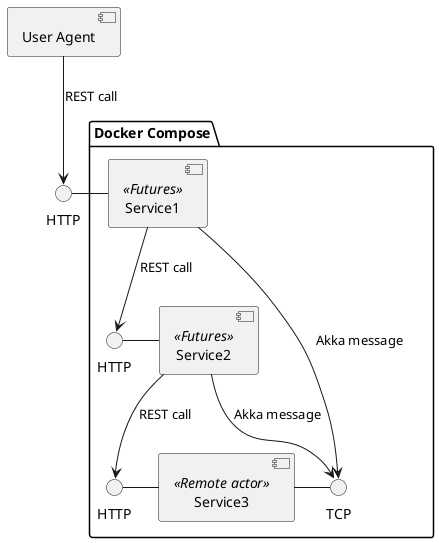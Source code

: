 @startuml


  interface HTTP as HTTP1
  [User Agent] --> HTTP1 : REST call

package "Docker Compose" {


  interface HTTP as HTTP2
  interface HTTP as HTTP3

  [Service1] << Futures >>
  [Service2] << Futures >>
  [Service3] << Remote actor >>


  HTTP1 - [Service1]
  HTTP2 - [Service2]
  HTTP3 - [Service3]
  [Service3] - TCP

  [Service1] --> TCP : Akka message
  [Service2] --> TCP : Akka message
  [Service1] --> HTTP2 : REST call
  [Service2] --> HTTP3 : REST call


}

@enduml
